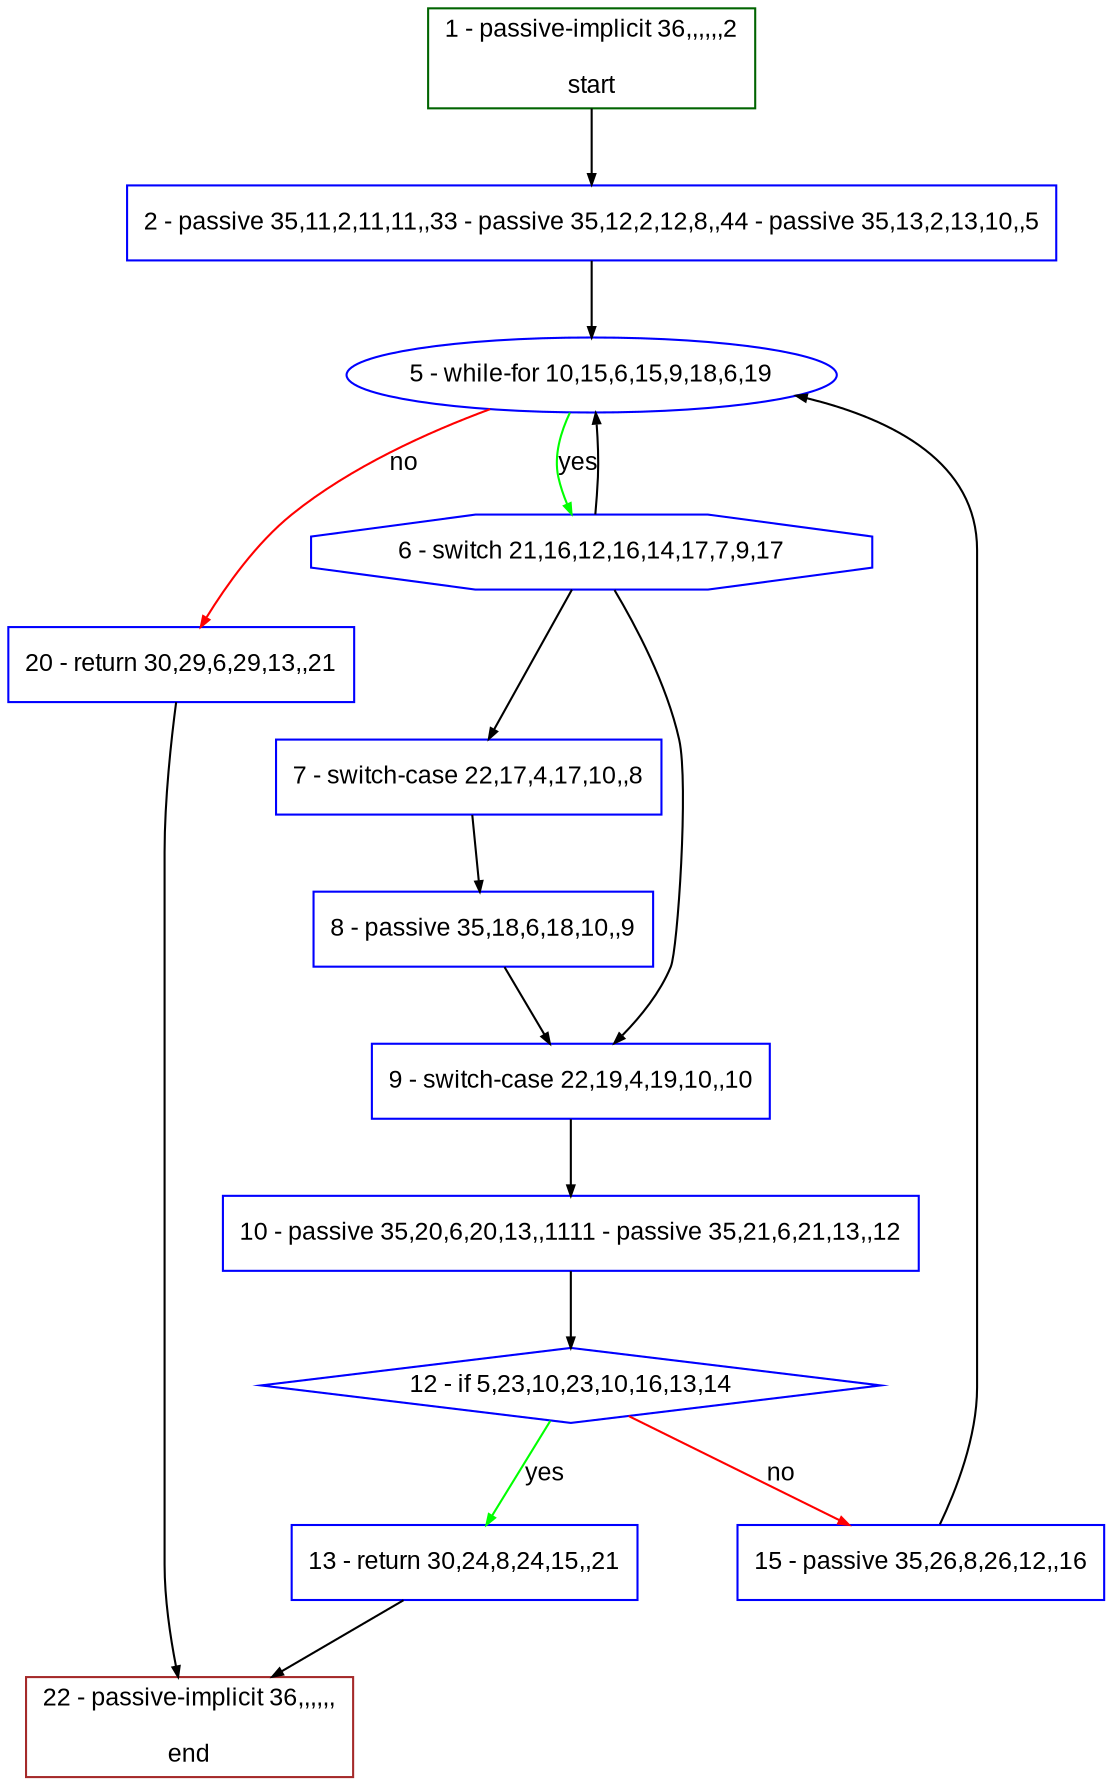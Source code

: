 digraph "" {
  graph [bgcolor="white", fillcolor="#FFFFCC", pack="true", packmode="clust", fontname="Arial", label="", fontsize="12", compound="true", style="rounded,filled"];
  node [node_initialized="no", fillcolor="white", fontname="Arial", label="", color="grey", fontsize="12", fixedsize="false", compound="true", shape="rectangle", style="filled"];
  edge [arrowtail="none", lhead="", fontcolor="black", fontname="Arial", label="", color="black", fontsize="12", arrowhead="normal", arrowsize="0.5", compound="true", ltail="", dir="forward"];
  __N1 [fillcolor="#ffffff", label="2 - passive 35,11,2,11,11,,33 - passive 35,12,2,12,8,,44 - passive 35,13,2,13,10,,5", color="#0000ff", shape="box", style="filled"];
  __N2 [fillcolor="#ffffff", label="1 - passive-implicit 36,,,,,,2\n\nstart", color="#006400", shape="box", style="filled"];
  __N3 [fillcolor="#ffffff", label="5 - while-for 10,15,6,15,9,18,6,19", color="#0000ff", shape="oval", style="filled"];
  __N4 [fillcolor="#ffffff", label="6 - switch 21,16,12,16,14,17,7,9,17", color="#0000ff", shape="octagon", style="filled"];
  __N5 [fillcolor="#ffffff", label="20 - return 30,29,6,29,13,,21", color="#0000ff", shape="box", style="filled"];
  __N6 [fillcolor="#ffffff", label="7 - switch-case 22,17,4,17,10,,8", color="#0000ff", shape="box", style="filled"];
  __N7 [fillcolor="#ffffff", label="9 - switch-case 22,19,4,19,10,,10", color="#0000ff", shape="box", style="filled"];
  __N8 [fillcolor="#ffffff", label="8 - passive 35,18,6,18,10,,9", color="#0000ff", shape="box", style="filled"];
  __N9 [fillcolor="#ffffff", label="10 - passive 35,20,6,20,13,,1111 - passive 35,21,6,21,13,,12", color="#0000ff", shape="box", style="filled"];
  __N10 [fillcolor="#ffffff", label="12 - if 5,23,10,23,10,16,13,14", color="#0000ff", shape="diamond", style="filled"];
  __N11 [fillcolor="#ffffff", label="13 - return 30,24,8,24,15,,21", color="#0000ff", shape="box", style="filled"];
  __N12 [fillcolor="#ffffff", label="15 - passive 35,26,8,26,12,,16", color="#0000ff", shape="box", style="filled"];
  __N13 [fillcolor="#ffffff", label="22 - passive-implicit 36,,,,,,\n\nend", color="#a52a2a", shape="box", style="filled"];
  __N2 -> __N1 [arrowtail="none", color="#000000", label="", arrowhead="normal", dir="forward"];
  __N1 -> __N3 [arrowtail="none", color="#000000", label="", arrowhead="normal", dir="forward"];
  __N3 -> __N4 [arrowtail="none", color="#00ff00", label="yes", arrowhead="normal", dir="forward"];
  __N4 -> __N3 [arrowtail="none", color="#000000", label="", arrowhead="normal", dir="forward"];
  __N3 -> __N5 [arrowtail="none", color="#ff0000", label="no", arrowhead="normal", dir="forward"];
  __N4 -> __N6 [arrowtail="none", color="#000000", label="", arrowhead="normal", dir="forward"];
  __N4 -> __N7 [arrowtail="none", color="#000000", label="", arrowhead="normal", dir="forward"];
  __N6 -> __N8 [arrowtail="none", color="#000000", label="", arrowhead="normal", dir="forward"];
  __N8 -> __N7 [arrowtail="none", color="#000000", label="", arrowhead="normal", dir="forward"];
  __N7 -> __N9 [arrowtail="none", color="#000000", label="", arrowhead="normal", dir="forward"];
  __N9 -> __N10 [arrowtail="none", color="#000000", label="", arrowhead="normal", dir="forward"];
  __N10 -> __N11 [arrowtail="none", color="#00ff00", label="yes", arrowhead="normal", dir="forward"];
  __N10 -> __N12 [arrowtail="none", color="#ff0000", label="no", arrowhead="normal", dir="forward"];
  __N11 -> __N13 [arrowtail="none", color="#000000", label="", arrowhead="normal", dir="forward"];
  __N12 -> __N3 [arrowtail="none", color="#000000", label="", arrowhead="normal", dir="forward"];
  __N5 -> __N13 [arrowtail="none", color="#000000", label="", arrowhead="normal", dir="forward"];
}
